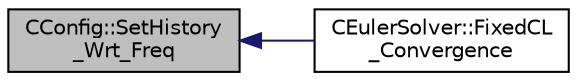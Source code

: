 digraph "CConfig::SetHistory_Wrt_Freq"
{
  edge [fontname="Helvetica",fontsize="10",labelfontname="Helvetica",labelfontsize="10"];
  node [fontname="Helvetica",fontsize="10",shape=record];
  rankdir="LR";
  Node14646 [label="CConfig::SetHistory\l_Wrt_Freq",height=0.2,width=0.4,color="black", fillcolor="grey75", style="filled", fontcolor="black"];
  Node14646 -> Node14647 [dir="back",color="midnightblue",fontsize="10",style="solid",fontname="Helvetica"];
  Node14647 [label="CEulerSolver::FixedCL\l_Convergence",height=0.2,width=0.4,color="black", fillcolor="white", style="filled",URL="$class_c_euler_solver.html#ad2884e30f2a3661d790bfff589812589",tooltip="Check for convergence of the Fixed CL mode to the target CL. "];
}
